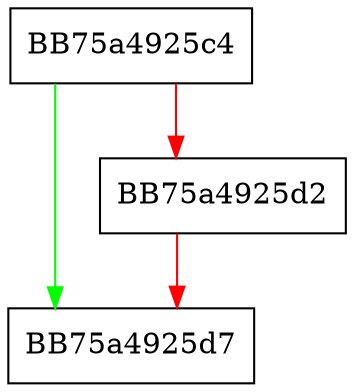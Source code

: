 digraph find_close_threat {
  node [shape="box"];
  graph [splines=ortho];
  BB75a4925c4 -> BB75a4925d7 [color="green"];
  BB75a4925c4 -> BB75a4925d2 [color="red"];
  BB75a4925d2 -> BB75a4925d7 [color="red"];
}